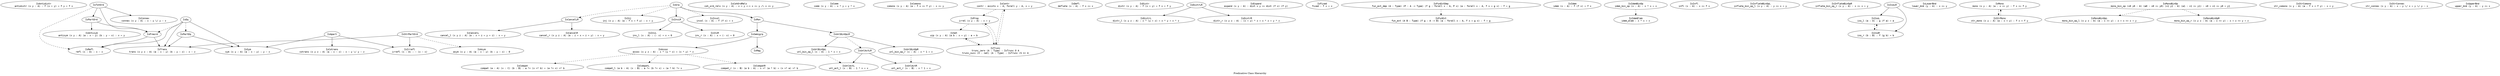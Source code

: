digraph Is {
  label = "Predicative Class Hierarchy"

  node [fontname = monospace]

  // IsMetric [label = "\N"]
  IsAntidistr [label = "\N\nantidistr (x y : A) : f (x + y) = f y + f x"]
  IsAntisym [label = "\N\nantisym (x y : A) (a : x ~ y) (b : y ~ x) : x = y"]
  IsApart [label = "\N"]
  IsAssoc [label = "\N\nassoc (x y z : A) : x * (y * z) = (x * y) * z"]
  IsAsym [label = "\N\nasym (x y : A) (a : x ~ y) (b : y ~ x) : 0"]
  IsCancelL [label = "\N\ncancel_l (x y z : A) (a : x + z = y + z) : x = y"]
  IsCancelLR [label = "\N"]
  IsCancelR [label = "\N\ncancel_r (x y z : A) (a : z + x = z + y) : x = y"]
  IsCohOrdRels [label = "\N\ncoh_ord_rels (x y : A) : x < y <-> x <= y /\\ x <> y"]
  IsComm [label = "\N\ncomm (x y : A) : x * y = y * x"]
  IsComono [label = "\N\ncomono (x y : A) (a : f x <= f y) : x <= y"]
  IsCompat [label = "\N\ncompat (a : A) (x : C) (b : B) : a *< (x >* b) = (a *< x) >* b"]
  IsCompatL [label = "\N\ncompat_l (a b : A) (x : B) : a *< (b *< x) = (a * b) *< x"]
  IsCompatR [label = "\N\ncompat_r (x : B) (a b : A) : x >* (a * b) = (x >* a) >* b"]
  IsConnex [label = "\N\nconnex (x y : A) : x ~ y \\/ y ~ x"]
  IsContr [label = "\N\ncontr : exists x : A, forall y : A, x = y"]
  IsCotrans [label = "\N\ncotrans (x y z : A) (a : x ~ z) : x ~ y \\/ y ~ z"]
  IsDefl [label = "\N\ndeflate (x : A) : f x <= x"]
  IsDistr [label = "\N\ndistr (x y : A) : f (x + y) = f x + f y"]
  IsDistrL [label = "\N\ndistr_l (x y z : A) : x * (y + z) = x * y + x * z"]
  IsDistrLR [label = "\N"]
  IsDistrR [label = "\N\ndistr_r (x y z : A) : (x + y) * z = x * z + y * z"]
  IsEq [label = "\N"]
  IsExpand [label = "\N\ncontract (x y : A) : dist (f x) (f y) <= dist x y"]
  IsExpand [label = "\N\nexpand (x y : A) : dist x y <= dist (f x) (f y)"]
  IsFixed [label = "\N\nfixed : f x = x"]
  IsFunExt [label = "\N\nfun_ext (A B : Type) (f g : A -> B) (a : forall x : A, f x = g x) : f = g"]
  IsFunExtDep [label = "\N\nfun_ext_dep (A : Type) (P : A -> Type) (f g : forall x : A, P x) (a : forall x : A, f x = g x) : f = g"]
  IsGrp [label = "\N"]
  IsIdem [label = "\N\nidem (x : A) : f (f x) = f x"]
  IsIdemBinOp [label = "\N\nidem_bin_op (x : A) : x * x = x"]
  IsIdemElem [label = "\N\nidem_elem : x * x = x"]
  IsInfl [label = "\N\ninfl (x : A) : x <= f x"]
  IsInflateBinOpL [label = "\N\ninflate_bin_op_l (x y : A) : y <= x + y"]
  IsInflateBinOpR [label = "\N\ninflate_bin_op_r (x y : A) : x <= x + y"]
  IsInj [label = "\N\ninj (x y : A) (a : f x = f y) : x = y"]
  IsInvL [label = "\N\ninv_l (x : A) : (- x) + x = 0"]
  IsInvLR [label = "\N"]
  IsInvR [label = "\N\ninv_r (x : A) : x + (- x) = 0"]
  IsInvol [label = "\N\ninvol (x : A) : f (f x) = x"]
  IsIrrefl [label = "\N\nirrefl (x : A) : ~ (x ~ x)"]
  IsIsoL [label = "\N\niso_l (a : A) : g (f a) = a"]
  IsIsoLR [label = "\N"]
  IsIsoR [label = "\N\niso_r (b : B) : f (g b) = b"]
  IsLowerBnd [label = "\N\nlower_bnd (y : A) : x <= y"]
  IsMag [label = "\N"]
  IsMon [label = "\N"]
  IsMono [label = "\N\nmono (x y : A) (a : x <= y) : f x <= f y"]
  IsMonoBinOp [label = "\N\nmono_bin_op (x0 y0 : A) (a0 : x0 <= y0) (x1 y1 : A) (a1 : x1 <= y1) : x0 + x1 <= y0 + y1"]
  IsMonoBinOpL [label = "\N\nmono_bin_op_l (x y z : A) (a : x <= y) : z + x <= z + y"]
  IsMonoBinOpR [label = "\N\nmono_bin_op_r (x y z : A) (a : x <= y) : x + z <= y + z"]
  IsPartEq [label = "\N"]
  IsPartOrd [label = "\N"]
  IsPreord [label = "\N"]
  IsProp [label = "\N\nirrel (x y : A) : x = y"]
  IsRefl [label = "\N\nrefl (x : A) : x ~ x"]
  IsSemigrp [label = "\N"]
  IsSet [label = "\N\nuip (x y : A) (a b : x = y) : a = b"]
  IsStrComono [label = "\N\nstr_comono (x y : A) (a : f x < f y) : x < y"]
  IsStrConnex [label = "\N\nstr_connex (x y : A) : x ~ y \\/ x = y \\/ y ~ x"]
  IsStrMono [label = "\N\nstr_mono (x y : A) (a : x < y) : f x < f y"]
  IsSym [label = "\N\nsym (x y : A) (a : x ~ y) : y ~ x"]
  IsTotOrd [label = "\N"]
  IsTrans [label = "\N\ntrans (x y z : A) (a : x ~ y) (b : y ~ z) : x ~ z"]
  IsTrunc [label = "\N\ntrunc_zero (A : Type) : IsTrunc O A\ntrunc_succ (n : nat) (A : Type) : IsTrunc (S n) A"]
  IsUnlActL [label = "\N\nunl_act_l (x : B) : 1 * x = x"]
  IsUnlActLR [label = "\N"]
  IsUnlActR [label = "\N\nunl_act_r (x : B) : x * 1 = x"]
  IsUnlBinOpL [label = "\N\nunl_bin_op_l (x : A) : 1 * x = x"]
  IsUnlBinOpLR [label = "\N"]
  IsUnlBinOpR [label = "\N\nunl_bin_op_r (x : A) : x * 1 = x"]
  IsUpperBnd [label = "\N\nupper_bnd (y : A) : y <= x"]

  // Superclasses and Substructures

  edge [style = solid]

  // This Library

  IsApart -> IsCotrans
  IsApart -> IsIrrefl
  IsApart -> IsSym
  IsCancelLR -> IsCancelL
  IsCancelLR -> IsCancelR
  IsDistrLR -> IsDistrL
  IsDistrLR -> IsDistrR
  IsGrp -> IsInvLR
  IsGrp -> IsMon
  IsInvLR -> IsInvL
  IsInvLR -> IsInvR
  IsIsoLR -> IsIsoL
  IsIsoLR -> IsIsoR
  IsMon -> IsSemigrp
  IsMon -> IsUnlBinOpLR
  IsSemigrp -> IsAssoc
  IsSemigrp -> IsMag
  IsTotOrd -> IsConnex
  IsTotOrd -> IsPartOrd
  IsTotOrd -> IsPreord
  IsUnlActLR -> IsUnlActL
  IsUnlActLR -> IsUnlActR
  IsUnlBinOpLR -> IsUnlBinOpL
  IsUnlBinOpLR -> IsUnlBinOpR

  // Other Libraries

  IsEq -> IsRefl
  IsEq -> IsSym
  IsEq -> IsTrans
  IsPartEq -> IsSym
  IsPartEq -> IsTrans
  IsPartOrd -> IsAntisym
  IsPartOrd -> IsPreord
  IsPreord -> IsRefl
  IsPreord -> IsTrans
  IsStrPartOrd -> IsIrrefl
  IsStrPartOrd -> IsTrans

  // Subclasses and Instances

  edge [style = dashed]

  // This Library

  IsAssoc -> IsCompat
  IsAssoc -> IsCompatL
  IsAssoc -> IsCompatR
  IsContr -> IsProp
  IsContr -> IsTrunc
  IsFunExtDep -> IsFunExt
  IsIdemBinOp -> IsIdemElem
  IsIsoL -> IsIsoR
  IsIsoR -> IsIsoL
  IsMono -> IsStrMono
  IsMonoBinOp -> IsMonoBinOpL
  IsMonoBinOp -> IsMonoBinOpR
  IsProp -> IsSet
  IsProp -> IsTrunc
  IsSet -> IsTrunc
  IsStrMono -> IsMono
  IsTotOrd -> IsRefl
  IsTrunc -> IsContr
  IsTrunc -> IsProp
  IsTrunc -> IsSet
  IsUnlBinOpL -> IsUnlActL
  IsUnlBinOpLR -> IsUnlActLR
  IsUnlBinOpR -> IsUnlActR

  IsGrp -> IsCancelLR
  // IsGrp -> IsUnAntidistr
  IsGrp -> IsInj
  IsGrp -> IsInvol
  // IsGrp -> IsUnAbsorb

  // Other Libraries

  IsEq -> IsPartEq
  IsEq -> IsPreord
  IsStrPartOrd -> IsAsym
}
